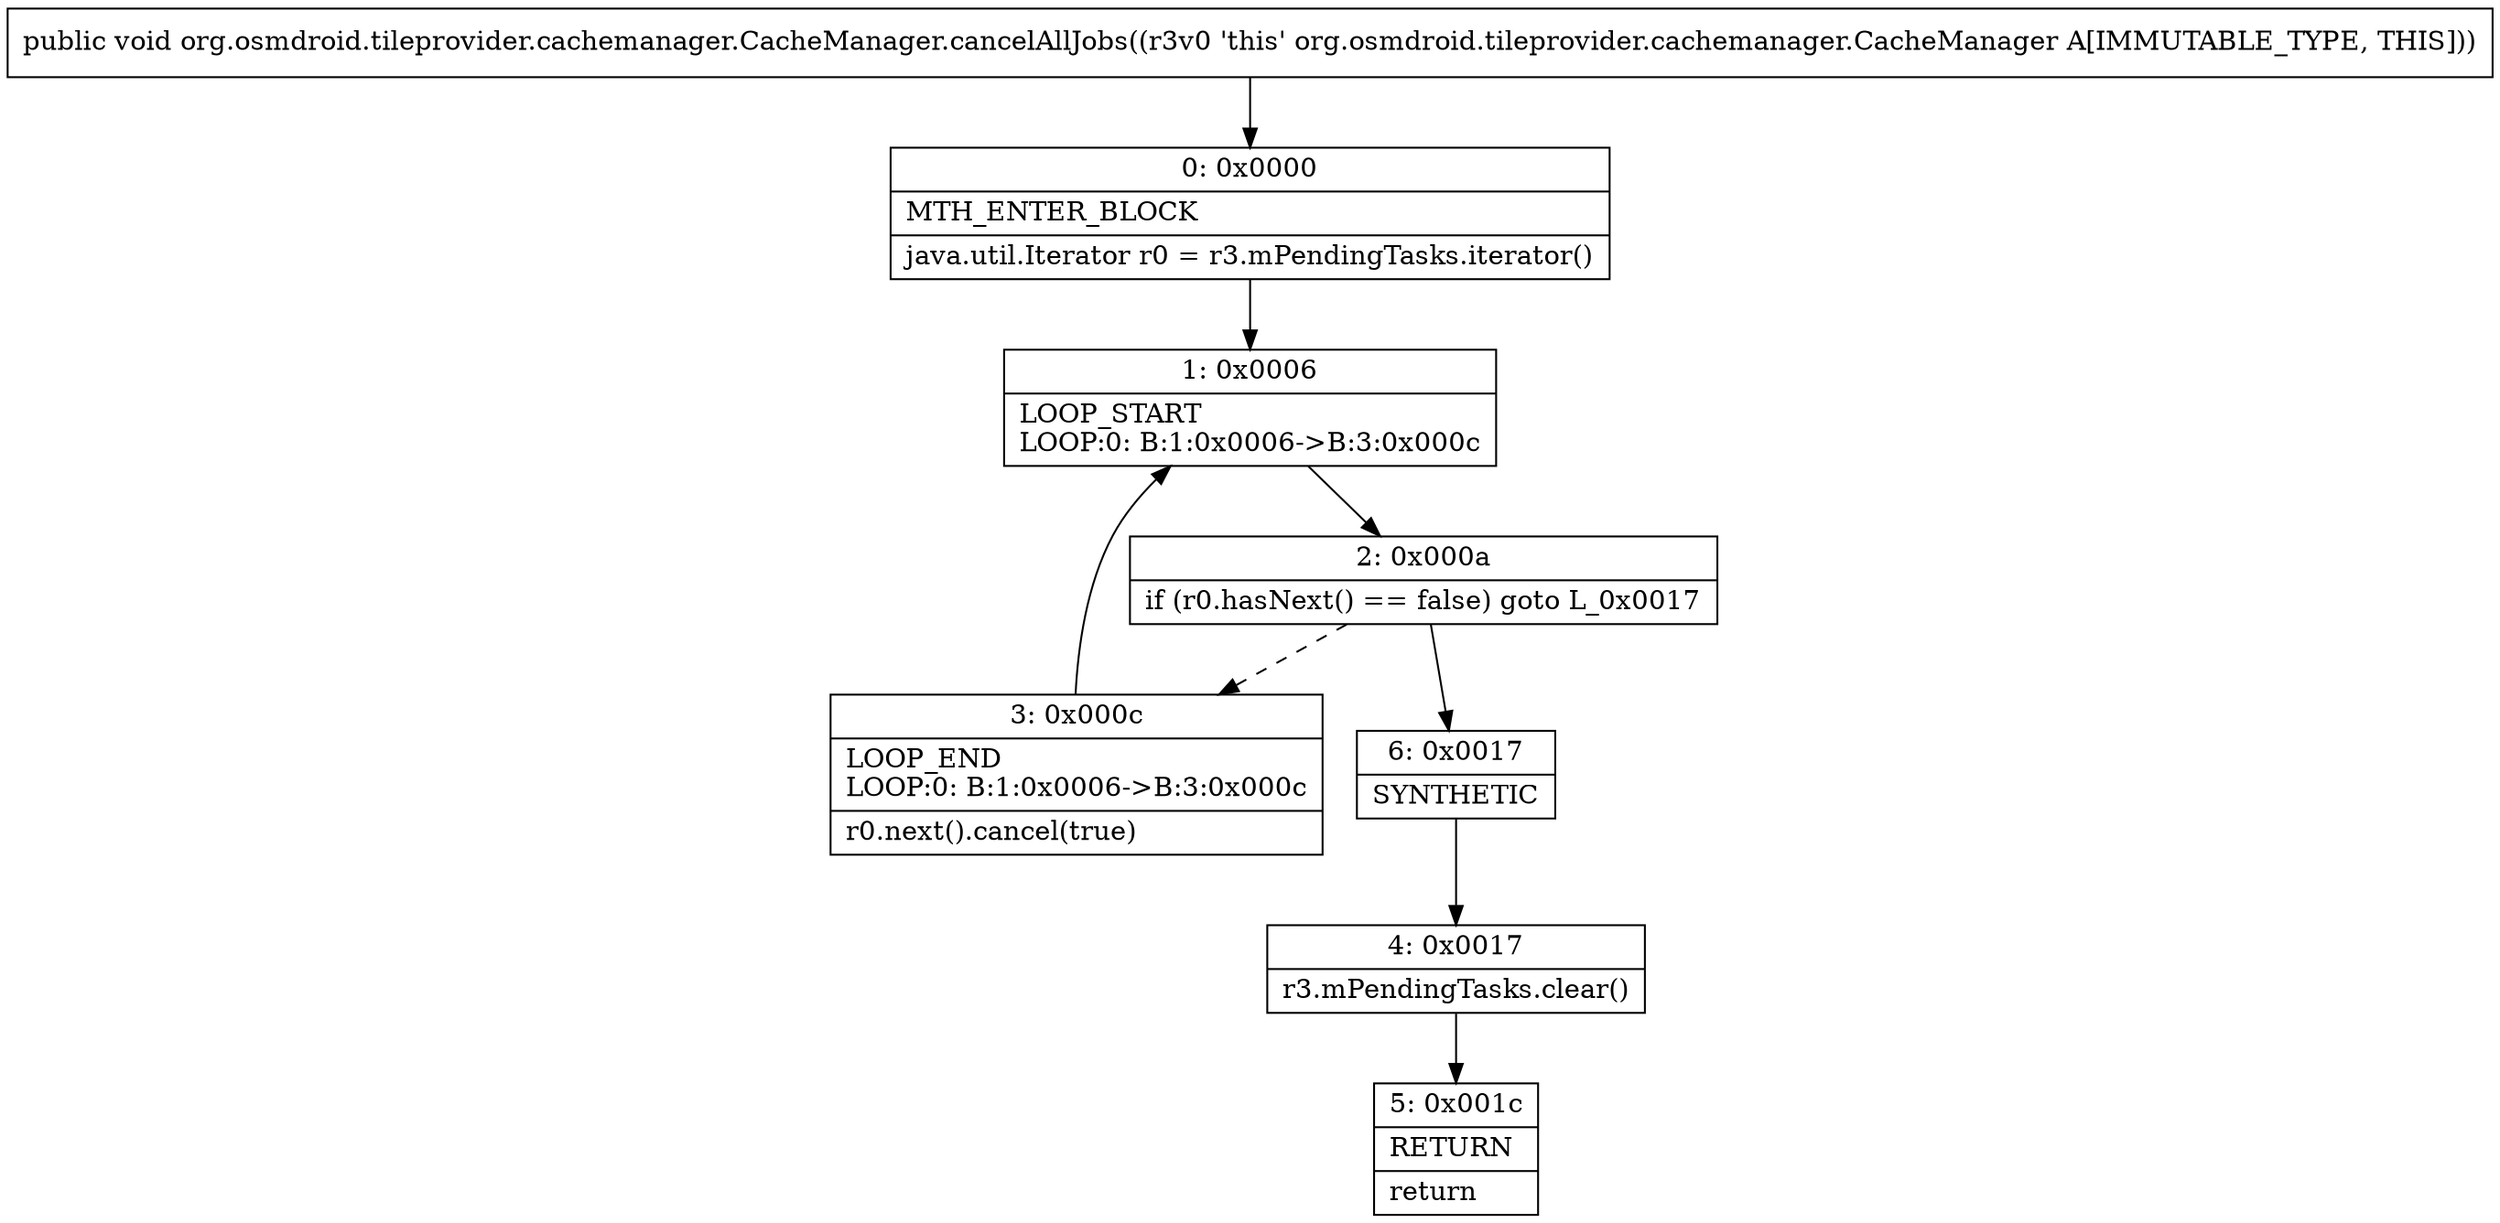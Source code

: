 digraph "CFG fororg.osmdroid.tileprovider.cachemanager.CacheManager.cancelAllJobs()V" {
Node_0 [shape=record,label="{0\:\ 0x0000|MTH_ENTER_BLOCK\l|java.util.Iterator r0 = r3.mPendingTasks.iterator()\l}"];
Node_1 [shape=record,label="{1\:\ 0x0006|LOOP_START\lLOOP:0: B:1:0x0006\-\>B:3:0x000c\l}"];
Node_2 [shape=record,label="{2\:\ 0x000a|if (r0.hasNext() == false) goto L_0x0017\l}"];
Node_3 [shape=record,label="{3\:\ 0x000c|LOOP_END\lLOOP:0: B:1:0x0006\-\>B:3:0x000c\l|r0.next().cancel(true)\l}"];
Node_4 [shape=record,label="{4\:\ 0x0017|r3.mPendingTasks.clear()\l}"];
Node_5 [shape=record,label="{5\:\ 0x001c|RETURN\l|return\l}"];
Node_6 [shape=record,label="{6\:\ 0x0017|SYNTHETIC\l}"];
MethodNode[shape=record,label="{public void org.osmdroid.tileprovider.cachemanager.CacheManager.cancelAllJobs((r3v0 'this' org.osmdroid.tileprovider.cachemanager.CacheManager A[IMMUTABLE_TYPE, THIS])) }"];
MethodNode -> Node_0;
Node_0 -> Node_1;
Node_1 -> Node_2;
Node_2 -> Node_3[style=dashed];
Node_2 -> Node_6;
Node_3 -> Node_1;
Node_4 -> Node_5;
Node_6 -> Node_4;
}

